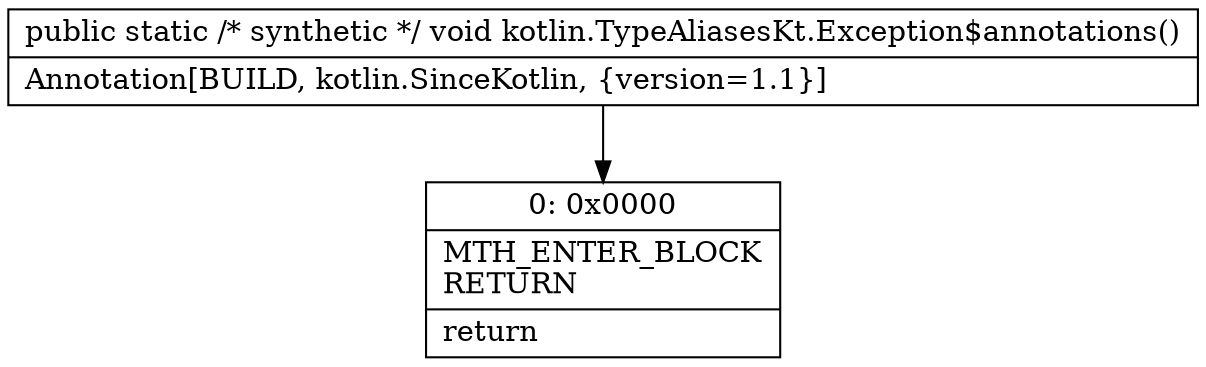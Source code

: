 digraph "CFG forkotlin.TypeAliasesKt.Exception$annotations()V" {
Node_0 [shape=record,label="{0\:\ 0x0000|MTH_ENTER_BLOCK\lRETURN\l|return\l}"];
MethodNode[shape=record,label="{public static \/* synthetic *\/ void kotlin.TypeAliasesKt.Exception$annotations()  | Annotation[BUILD, kotlin.SinceKotlin, \{version=1.1\}]\l}"];
MethodNode -> Node_0;
}

